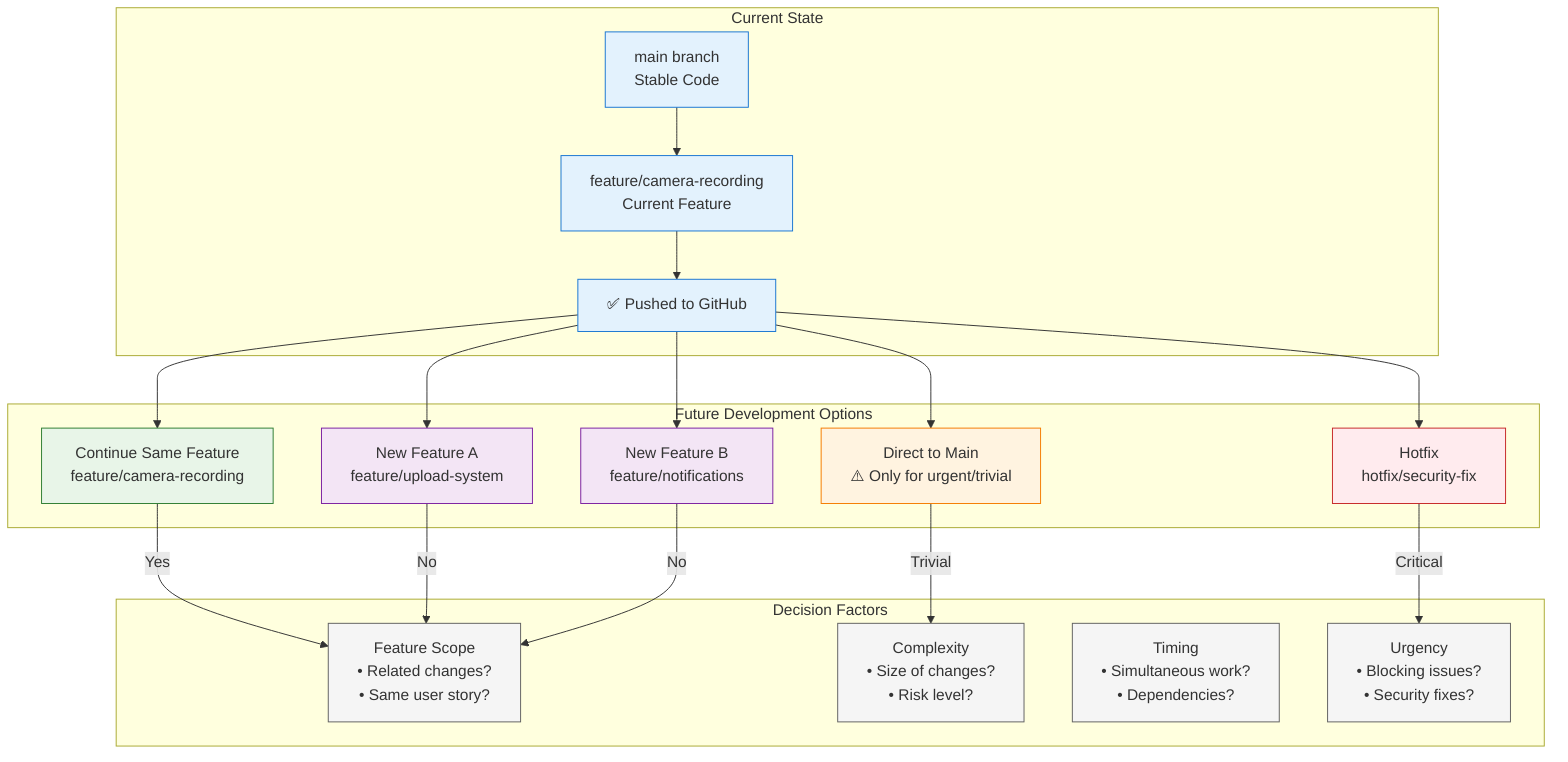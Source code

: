 graph TD
    subgraph "Current State"
        MAIN[main branch<br/>Stable Code]
        FEATURE[feature/camera-recording<br/>Current Feature]
        PUSHED[✅ Pushed to GitHub]
    end

    subgraph "Future Development Options"
        CONTINUE_SAME[Continue Same Feature<br/>feature/camera-recording]
        NEW_FEATURE_A[New Feature A<br/>feature/upload-system]
        NEW_FEATURE_B[New Feature B<br/>feature/notifications]
        HOTFIX[Hotfix<br/>hotfix/security-fix]
        MAIN_WORK[Direct to Main<br/>⚠️ Only for urgent/trivial]
    end

    subgraph "Decision Factors"
        SCOPE[Feature Scope<br/>• Related changes?<br/>• Same user story?]
        COMPLEXITY[Complexity<br/>• Size of changes?<br/>• Risk level?]
        TIMING[Timing<br/>• Simultaneous work?<br/>• Dependencies?]
        URGENCY[Urgency<br/>• Blocking issues?<br/>• Security fixes?]
    end

    %% Current flow
    MAIN --> FEATURE
    FEATURE --> PUSHED

    %% Future development paths
    PUSHED --> CONTINUE_SAME
    PUSHED --> NEW_FEATURE_A
    PUSHED --> NEW_FEATURE_B
    PUSHED --> HOTFIX
    PUSHED --> MAIN_WORK

    %% Decision guidance
    CONTINUE_SAME -->|Yes| SCOPE
    NEW_FEATURE_A -->|No| SCOPE
    NEW_FEATURE_B -->|No| SCOPE
    HOTFIX -->|Critical| URGENCY
    MAIN_WORK -->|Trivial| COMPLEXITY

    %% Styling
    classDef current fill:#e3f2fd,stroke:#1976d2
    classDef same fill:#e8f5e8,stroke:#2e7d32
    classDef new fill:#f3e5f5,stroke:#7b1fa2
    classDef urgent fill:#ffebee,stroke:#c62828
    classDef caution fill:#fff3e0,stroke:#f57c00
    classDef decision fill:#f5f5f5,stroke:#616161

    class MAIN,FEATURE,PUSHED current
    class CONTINUE_SAME same
    class NEW_FEATURE_A,NEW_FEATURE_B new
    class HOTFIX urgent
    class MAIN_WORK caution
    class SCOPE,COMPLEXITY,TIMING,URGENCY decision